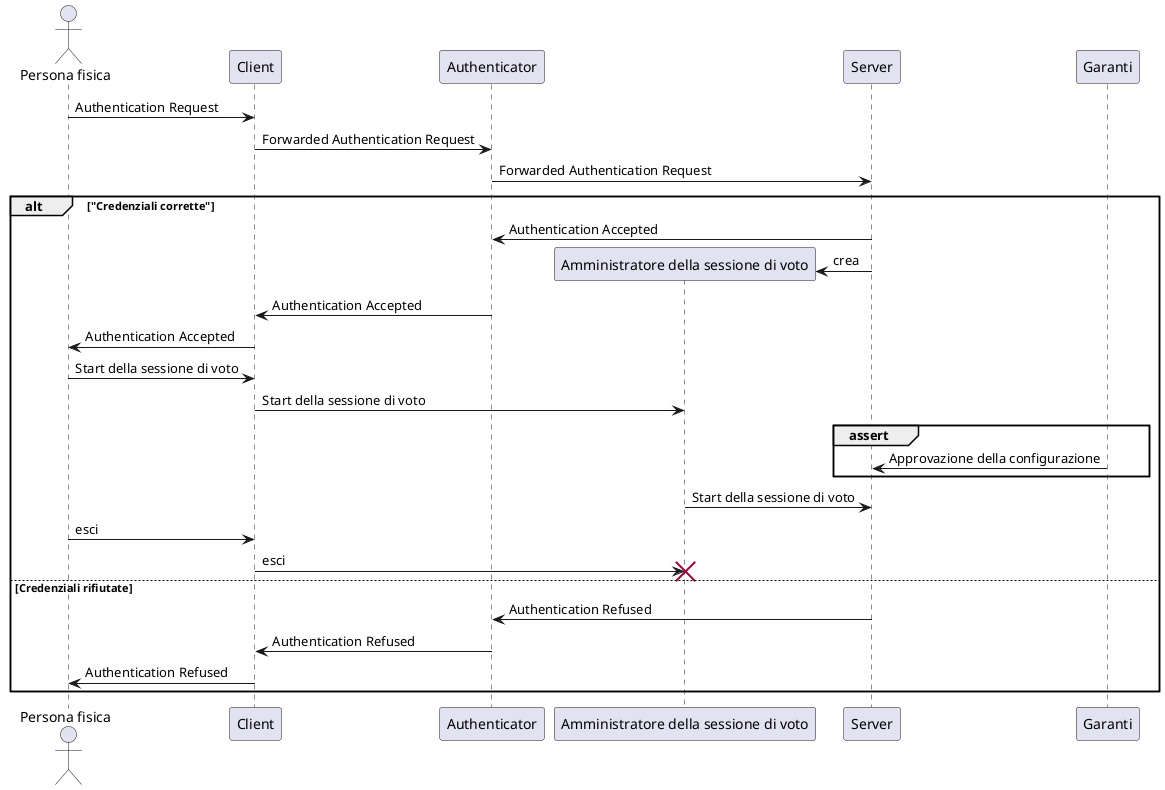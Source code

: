 @startuml
actor "Persona fisica" as P
participant "Client" as C
participant "Authenticator" as A  
participant "Amministratore della sessione di voto" as ASess
participant "Server" as S 
participant "Garanti" as G

P -> C : Authentication Request
C -> A : Forwarded Authentication Request
A -> S : Forwarded Authentication Request


alt "Credenziali corrette"

        S -> A: Authentication Accepted
	S -> ASess **: crea
        A -> C: Authentication Accepted
        C -> P: Authentication Accepted
	P -> C: Start della sessione di voto
	C -> ASess: Start della sessione di voto
    	group assert 
		G -> S: Approvazione della configurazione 
   	end
	ASess -> S: Start della sessione di voto
	P -> C: esci
	C -> ASess !!: esci


else Credenziali rifiutate

    S -> A: Authentication Refused
    A -> C: Authentication Refused
    C -> P: Authentication Refused

end
@enduml

else Credenziali rifiutate

    S -> A: Authentication Refused

end
@enduml
